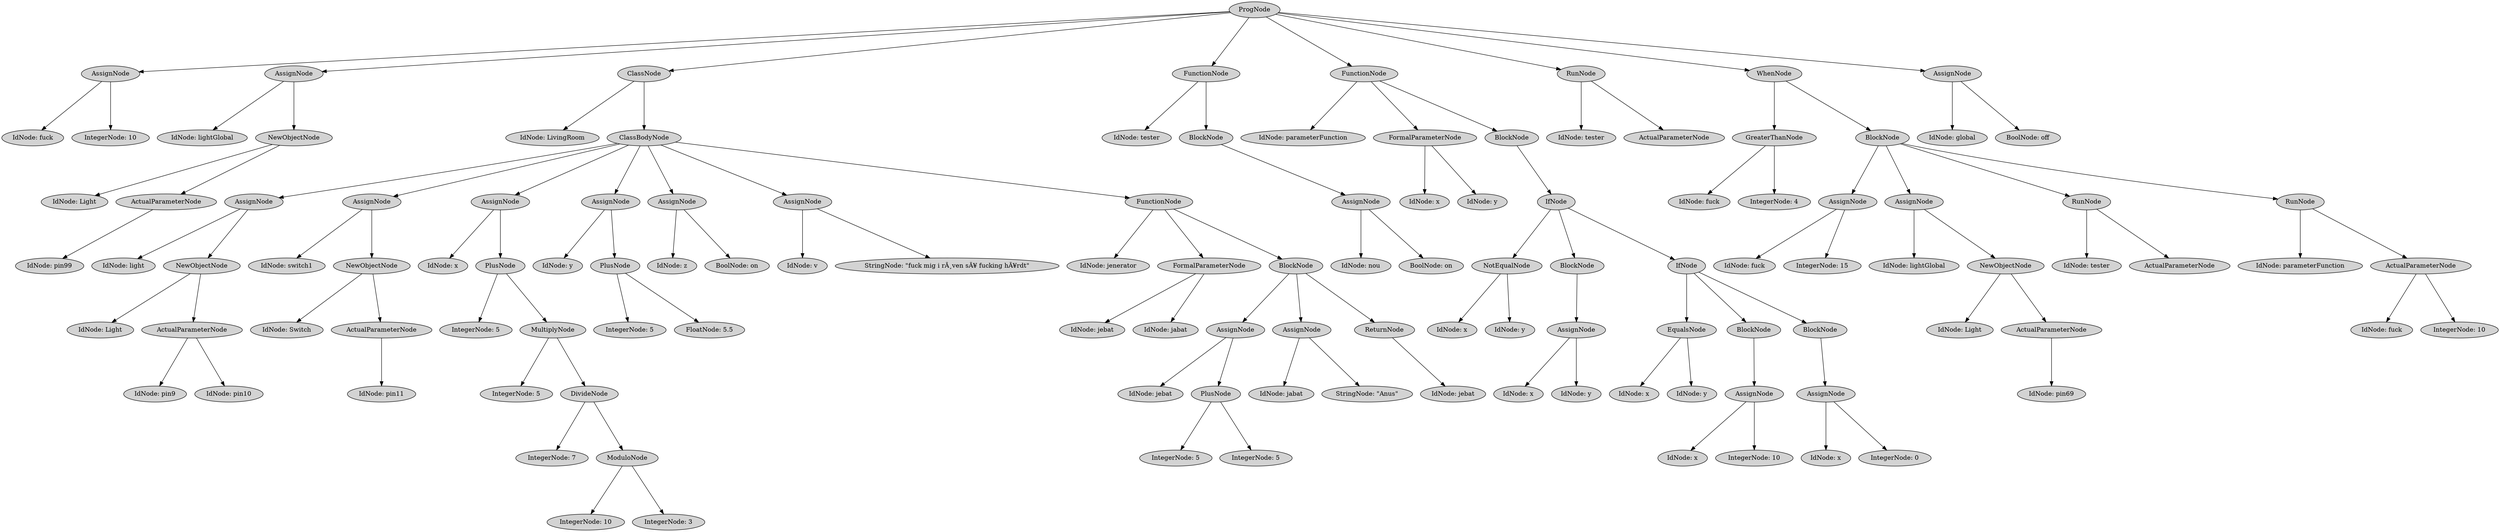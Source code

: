 digraph G {
	graph [ranksep=1.5 ratio=fill]
	node [style=filled]
	3175553 [label=ProgNode]
	3175551 [label=AssignNode]
	3175553 -> 3175551
	3175559 [label="IdNode: fuck"]
	3175551 -> 3175559
	3175571 [label="IntegerNode: 10"]
	3175551 -> 3175571
	3175545 [label=AssignNode]
	3175553 -> 3175545
	3175555 [label="IdNode: lightGlobal"]
	3175545 -> 3175555
	3175581 [label=NewObjectNode]
	3175545 -> 3175581
	3175585 [label="IdNode: Light"]
	3175581 -> 3175585
	3175579 [label=ActualParameterNode]
	3175581 -> 3175579
	3175609 [label="IdNode: pin99"]
	3175579 -> 3175609
	3175577 [label=ClassNode]
	3175553 -> 3175577
	3175561 [label="IdNode: LivingRoom"]
	3175577 -> 3175561
	3175557 [label=ClassBodyNode]
	3175577 -> 3175557
	3175569 [label=AssignNode]
	3175557 -> 3175569
	3175575 [label="IdNode: light"]
	3175569 -> 3175575
	3175601 [label=NewObjectNode]
	3175569 -> 3175601
	3175599 [label="IdNode: Light"]
	3175601 -> 3175599
	3175603 [label=ActualParameterNode]
	3175601 -> 3175603
	3175629 [label="IdNode: pin9"]
	3175603 -> 3175629
	3175627 [label="IdNode: pin10"]
	3175603 -> 3175627
	3175573 [label=AssignNode]
	3175557 -> 3175573
	3175589 [label="IdNode: switch1"]
	3175573 -> 3175589
	3175613 [label=NewObjectNode]
	3175573 -> 3175613
	3175611 [label="IdNode: Switch"]
	3175613 -> 3175611
	3175605 [label=ActualParameterNode]
	3175613 -> 3175605
	3175643 [label="IdNode: pin11"]
	3175605 -> 3175643
	3175583 [label=AssignNode]
	3175557 -> 3175583
	3175607 [label="IdNode: x"]
	3175583 -> 3175607
	3175617 [label=PlusNode]
	3175583 -> 3175617
	3175633 [label="IntegerNode: 5"]
	3175617 -> 3175633
	3175619 [label=MultiplyNode]
	3175617 -> 3175619
	3175631 [label="IntegerNode: 5"]
	3175619 -> 3175631
	3175625 [label=DivideNode]
	3175619 -> 3175625
	3175647 [label="IntegerNode: 7"]
	3175625 -> 3175647
	3175637 [label=ModuloNode]
	3175625 -> 3175637
	3175651 [label="IntegerNode: 10"]
	3175637 -> 3175651
	3175655 [label="IntegerNode: 3"]
	3175637 -> 3175655
	3175593 [label=AssignNode]
	3175557 -> 3175593
	3175621 [label="IdNode: y"]
	3175593 -> 3175621
	3175649 [label=PlusNode]
	3175593 -> 3175649
	3175645 [label="IntegerNode: 5"]
	3175649 -> 3175645
	3175665 [label="FloatNode: 5.5"]
	3175649 -> 3175665
	3175591 [label=AssignNode]
	3175557 -> 3175591
	3175639 [label="IdNode: z"]
	3175591 -> 3175639
	3175669 [label="BoolNode: on"]
	3175591 -> 3175669
	3175595 [label=AssignNode]
	3175557 -> 3175595
	3175641 [label="IdNode: v"]
	3175595 -> 3175641
	3175675 [label="StringNode: \"fuck mig i rÃ¸ven sÃ¥ fucking hÃ¥rdt\""]
	3175595 -> 3175675
	3175623 [label=FunctionNode]
	3175557 -> 3175623
	3175653 [label="IdNode: jenerator"]
	3175623 -> 3175653
	3175663 [label=FormalParameterNode]
	3175623 -> 3175663
	3175667 [label="IdNode: jebat"]
	3175663 -> 3175667
	3175671 [label="IdNode: jabat"]
	3175663 -> 3175671
	3175659 [label=BlockNode]
	3175623 -> 3175659
	3175679 [label=AssignNode]
	3175659 -> 3175679
	3179783 [label="IdNode: jebat"]
	3175679 -> 3179783
	3179791 [label=PlusNode]
	3175679 -> 3179791
	3179799 [label="IntegerNode: 5"]
	3179791 -> 3179799
	3179805 [label="IntegerNode: 5"]
	3179791 -> 3179805
	3179779 [label=AssignNode]
	3175659 -> 3179779
	3179789 [label="IdNode: jabat"]
	3179779 -> 3179789
	3179809 [label="StringNode: \"Anus\""]
	3179779 -> 3179809
	3179781 [label=ReturnNode]
	3175659 -> 3179781
	3179819 [label="IdNode: jebat"]
	3179781 -> 3179819
	3175597 [label=FunctionNode]
	3175553 -> 3175597
	3175615 [label="IdNode: tester"]
	3175597 -> 3175615
	3175635 [label=BlockNode]
	3175597 -> 3175635
	3175677 [label=AssignNode]
	3175635 -> 3175677
	3179801 [label="IdNode: nou"]
	3175677 -> 3179801
	3179803 [label="BoolNode: on"]
	3175677 -> 3179803
	3175661 [label=FunctionNode]
	3175553 -> 3175661
	3175673 [label="IdNode: parameterFunction"]
	3175661 -> 3175673
	3179785 [label=FormalParameterNode]
	3175661 -> 3179785
	3179787 [label="IdNode: x"]
	3179785 -> 3179787
	3179793 [label="IdNode: y"]
	3179785 -> 3179793
	3179807 [label=BlockNode]
	3175661 -> 3179807
	3179815 [label=IfNode]
	3179807 -> 3179815
	3179823 [label=NotEqualNode]
	3179815 -> 3179823
	3179835 [label="IdNode: x"]
	3179823 -> 3179835
	3179841 [label="IdNode: y"]
	3179823 -> 3179841
	3179817 [label=BlockNode]
	3179815 -> 3179817
	3179821 [label=AssignNode]
	3179817 -> 3179821
	3179831 [label="IdNode: x"]
	3179821 -> 3179831
	3179851 [label="IdNode: y"]
	3179821 -> 3179851
	3179839 [label=IfNode]
	3179815 -> 3179839
	3179837 [label=EqualsNode]
	3179839 -> 3179837
	3179849 [label="IdNode: x"]
	3179837 -> 3179849
	3179861 [label="IdNode: y"]
	3179837 -> 3179861
	3179843 [label=BlockNode]
	3179839 -> 3179843
	3179829 [label=AssignNode]
	3179843 -> 3179829
	3179853 [label="IdNode: x"]
	3179829 -> 3179853
	3179869 [label="IntegerNode: 10"]
	3179829 -> 3179869
	3179859 [label=BlockNode]
	3179839 -> 3179859
	3179833 [label=AssignNode]
	3179859 -> 3179833
	3179865 [label="IdNode: x"]
	3179833 -> 3179865
	3179881 [label="IntegerNode: 0"]
	3179833 -> 3179881
	3179797 [label=RunNode]
	3175553 -> 3179797
	3179813 [label="IdNode: tester"]
	3179797 -> 3179813
	3179811 [label=ActualParameterNode]
	3179797 -> 3179811
	3179845 [label=WhenNode]
	3175553 -> 3179845
	3179863 [label=GreaterThanNode]
	3179845 -> 3179863
	3179877 [label="IdNode: fuck"]
	3179863 -> 3179877
	3179883 [label="IntegerNode: 4"]
	3179863 -> 3179883
	3179857 [label=BlockNode]
	3179845 -> 3179857
	3179855 [label=AssignNode]
	3179857 -> 3179855
	3179875 [label="IdNode: fuck"]
	3179855 -> 3179875
	3179895 [label="IntegerNode: 15"]
	3179855 -> 3179895
	3179871 [label=AssignNode]
	3179857 -> 3179871
	3179879 [label="IdNode: lightGlobal"]
	3179871 -> 3179879
	3179901 [label=NewObjectNode]
	3179871 -> 3179901
	3179905 [label="IdNode: Light"]
	3179901 -> 3179905
	3179903 [label=ActualParameterNode]
	3179901 -> 3179903
	3179929 [label="IdNode: pin69"]
	3179903 -> 3179929
	3179867 [label=RunNode]
	3179857 -> 3179867
	3179897 [label="IdNode: tester"]
	3179867 -> 3179897
	3179873 [label=ActualParameterNode]
	3179867 -> 3179873
	3179891 [label=RunNode]
	3179857 -> 3179891
	3179899 [label="IdNode: parameterFunction"]
	3179891 -> 3179899
	3179893 [label=ActualParameterNode]
	3179891 -> 3179893
	3179931 [label="IdNode: fuck"]
	3179893 -> 3179931
	3179927 [label="IntegerNode: 10"]
	3179893 -> 3179927
	3179847 [label=AssignNode]
	3175553 -> 3179847
	3179885 [label="IdNode: global"]
	3179847 -> 3179885
	3179919 [label="BoolNode: off"]
	3179847 -> 3179919
	overlap=false
}
